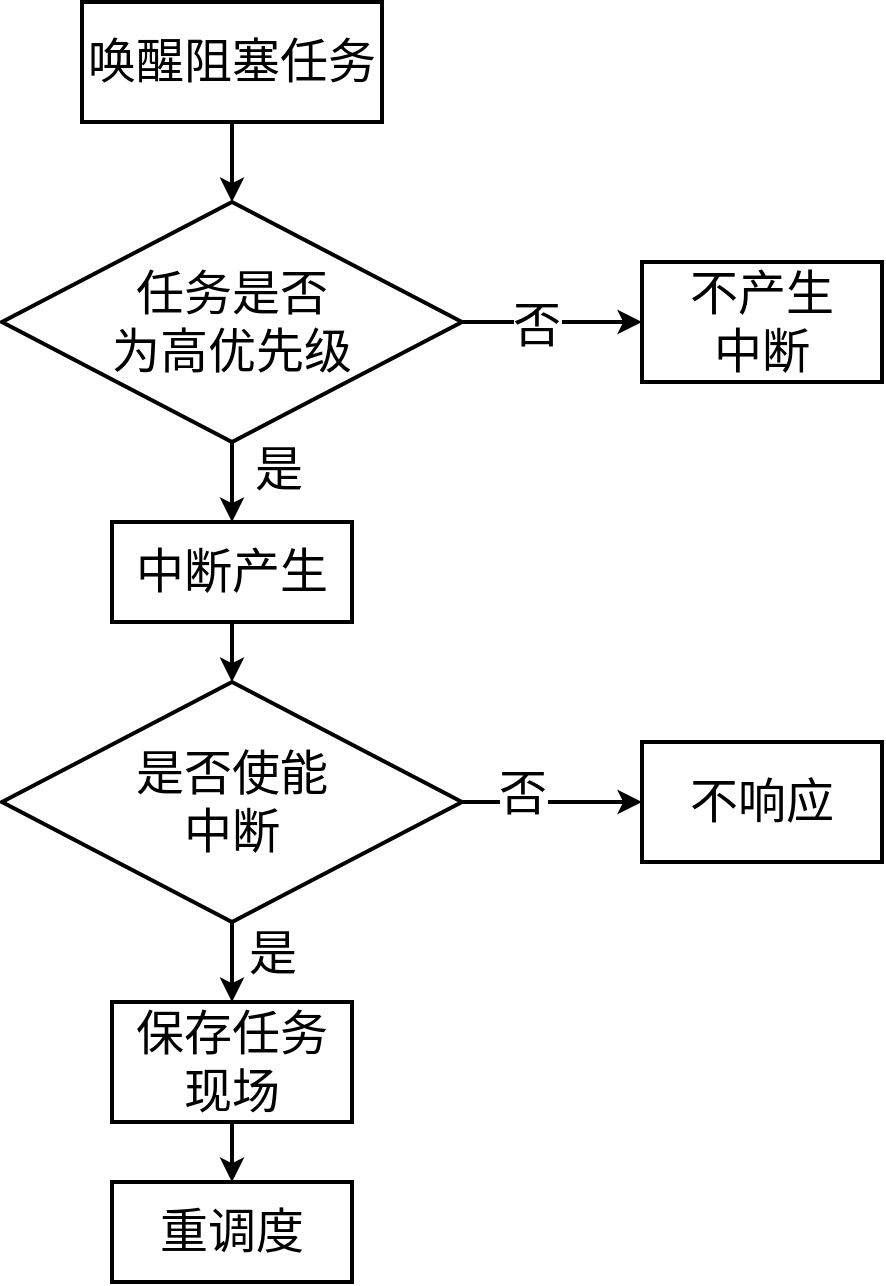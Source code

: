 <mxfile version="26.1.0">
  <diagram id="mgxURrTsN07XKQPWaSAE" name="第 1 页">
    <mxGraphModel dx="630" dy="437" grid="1" gridSize="10" guides="1" tooltips="1" connect="1" arrows="1" fold="1" page="1" pageScale="1" pageWidth="827" pageHeight="1169" math="1" shadow="0">
      <root>
        <mxCell id="0" />
        <mxCell id="1" parent="0" />
        <mxCell id="O5yFB1qFTjXJkyLV4BU7-18" style="edgeStyle=orthogonalEdgeStyle;rounded=0;orthogonalLoop=1;jettySize=auto;html=1;exitX=0.5;exitY=1;exitDx=0;exitDy=0;entryX=0.5;entryY=0;entryDx=0;entryDy=0;strokeWidth=2;" parent="1" source="2" target="O5yFB1qFTjXJkyLV4BU7-3" edge="1">
          <mxGeometry relative="1" as="geometry" />
        </mxCell>
        <mxCell id="2" value="&lt;font style=&quot;font-size: 24px;&quot; face=&quot;宋体&quot;&gt;中断产生&lt;/font&gt;" style="rounded=0;whiteSpace=wrap;html=1;strokeWidth=2;fillColor=none;" parent="1" vertex="1">
          <mxGeometry x="265" y="300" width="120" height="50" as="geometry" />
        </mxCell>
        <mxCell id="O5yFB1qFTjXJkyLV4BU7-19" style="edgeStyle=orthogonalEdgeStyle;rounded=0;orthogonalLoop=1;jettySize=auto;html=1;exitX=0.5;exitY=1;exitDx=0;exitDy=0;entryX=0.5;entryY=0;entryDx=0;entryDy=0;strokeWidth=2;" parent="1" source="O5yFB1qFTjXJkyLV4BU7-3" target="O5yFB1qFTjXJkyLV4BU7-39" edge="1">
          <mxGeometry relative="1" as="geometry">
            <mxPoint x="325" y="550" as="targetPoint" />
          </mxGeometry>
        </mxCell>
        <mxCell id="O5yFB1qFTjXJkyLV4BU7-33" value="&lt;font style=&quot;font-size: 24px;&quot; face=&quot;宋体&quot;&gt;是&lt;/font&gt;" style="edgeLabel;html=1;align=center;verticalAlign=middle;resizable=0;points=[];" parent="O5yFB1qFTjXJkyLV4BU7-19" vertex="1" connectable="0">
          <mxGeometry x="-0.19" y="2" relative="1" as="geometry">
            <mxPoint x="18" as="offset" />
          </mxGeometry>
        </mxCell>
        <mxCell id="O5yFB1qFTjXJkyLV4BU7-28" style="edgeStyle=orthogonalEdgeStyle;rounded=0;orthogonalLoop=1;jettySize=auto;html=1;exitX=1;exitY=0.5;exitDx=0;exitDy=0;entryX=0;entryY=0.5;entryDx=0;entryDy=0;strokeWidth=2;" parent="1" source="O5yFB1qFTjXJkyLV4BU7-3" target="O5yFB1qFTjXJkyLV4BU7-25" edge="1">
          <mxGeometry relative="1" as="geometry" />
        </mxCell>
        <mxCell id="O5yFB1qFTjXJkyLV4BU7-31" value="&lt;font style=&quot;font-size: 24px;&quot; face=&quot;宋体&quot;&gt;否&lt;/font&gt;" style="edgeLabel;html=1;align=center;verticalAlign=middle;resizable=0;points=[];" parent="O5yFB1qFTjXJkyLV4BU7-28" vertex="1" connectable="0">
          <mxGeometry x="-0.333" y="4" relative="1" as="geometry">
            <mxPoint as="offset" />
          </mxGeometry>
        </mxCell>
        <mxCell id="O5yFB1qFTjXJkyLV4BU7-3" value="&lt;span style=&quot;font-size: 24px;&quot;&gt;&lt;font face=&quot;宋体&quot;&gt;是否使能&lt;/font&gt;&lt;/span&gt;&lt;div&gt;&lt;span style=&quot;font-size: 24px;&quot;&gt;&lt;font face=&quot;宋体&quot;&gt;中断&lt;/font&gt;&lt;/span&gt;&lt;/div&gt;" style="rhombus;whiteSpace=wrap;html=1;strokeWidth=2;align=center;" parent="1" vertex="1">
          <mxGeometry x="210" y="380" width="230" height="120" as="geometry" />
        </mxCell>
        <mxCell id="O5yFB1qFTjXJkyLV4BU7-25" value="&lt;font style=&quot;font-size: 24px;&quot; face=&quot;宋体&quot;&gt;不响应&lt;/font&gt;" style="rounded=0;whiteSpace=wrap;html=1;strokeWidth=2;fillColor=none;" parent="1" vertex="1">
          <mxGeometry x="530" y="410" width="120" height="60" as="geometry" />
        </mxCell>
        <mxCell id="O5yFB1qFTjXJkyLV4BU7-38" value="&lt;font face=&quot;宋体&quot;&gt;&lt;span style=&quot;font-size: 24px;&quot;&gt;重调度&lt;/span&gt;&lt;/font&gt;" style="rounded=0;whiteSpace=wrap;html=1;strokeWidth=2;fillColor=none;" parent="1" vertex="1">
          <mxGeometry x="265" y="630" width="120" height="50" as="geometry" />
        </mxCell>
        <mxCell id="O5yFB1qFTjXJkyLV4BU7-40" style="edgeStyle=orthogonalEdgeStyle;rounded=0;orthogonalLoop=1;jettySize=auto;html=1;exitX=0.5;exitY=1;exitDx=0;exitDy=0;entryX=0.5;entryY=0;entryDx=0;entryDy=0;strokeWidth=2;" parent="1" source="O5yFB1qFTjXJkyLV4BU7-39" target="O5yFB1qFTjXJkyLV4BU7-38" edge="1">
          <mxGeometry relative="1" as="geometry" />
        </mxCell>
        <mxCell id="O5yFB1qFTjXJkyLV4BU7-39" value="&lt;span style=&quot;font-size: 24px; font-family: 宋体; background-color: transparent; color: light-dark(rgb(0, 0, 0), rgb(255, 255, 255));&quot;&gt;保存任务现场&lt;/span&gt;" style="rounded=0;whiteSpace=wrap;html=1;strokeWidth=2;fillColor=none;" parent="1" vertex="1">
          <mxGeometry x="265" y="540" width="120" height="60" as="geometry" />
        </mxCell>
        <mxCell id="O5yFB1qFTjXJkyLV4BU7-46" style="edgeStyle=orthogonalEdgeStyle;rounded=0;orthogonalLoop=1;jettySize=auto;html=1;exitX=0.5;exitY=1;exitDx=0;exitDy=0;entryX=0.5;entryY=0;entryDx=0;entryDy=0;strokeWidth=2;" parent="1" source="O5yFB1qFTjXJkyLV4BU7-42" target="O5yFB1qFTjXJkyLV4BU7-43" edge="1">
          <mxGeometry relative="1" as="geometry" />
        </mxCell>
        <mxCell id="O5yFB1qFTjXJkyLV4BU7-42" value="&lt;font face=&quot;宋体&quot;&gt;&lt;span style=&quot;font-size: 24px;&quot;&gt;唤醒阻塞任务&lt;/span&gt;&lt;/font&gt;" style="rounded=0;whiteSpace=wrap;html=1;strokeWidth=2;fillColor=none;" parent="1" vertex="1">
          <mxGeometry x="250" y="40" width="150" height="60" as="geometry" />
        </mxCell>
        <mxCell id="O5yFB1qFTjXJkyLV4BU7-44" style="edgeStyle=orthogonalEdgeStyle;rounded=0;orthogonalLoop=1;jettySize=auto;html=1;exitX=0.5;exitY=1;exitDx=0;exitDy=0;entryX=0.5;entryY=0;entryDx=0;entryDy=0;strokeWidth=2;" parent="1" source="O5yFB1qFTjXJkyLV4BU7-43" target="2" edge="1">
          <mxGeometry relative="1" as="geometry" />
        </mxCell>
        <mxCell id="O5yFB1qFTjXJkyLV4BU7-47" value="&lt;font style=&quot;font-size: 24px;&quot; face=&quot;宋体&quot;&gt;是&lt;/font&gt;" style="edgeLabel;html=1;align=center;verticalAlign=middle;resizable=0;points=[];" parent="O5yFB1qFTjXJkyLV4BU7-44" vertex="1" connectable="0">
          <mxGeometry x="-0.347" y="1" relative="1" as="geometry">
            <mxPoint x="22" y="1" as="offset" />
          </mxGeometry>
        </mxCell>
        <mxCell id="O5yFB1qFTjXJkyLV4BU7-49" style="edgeStyle=orthogonalEdgeStyle;rounded=0;orthogonalLoop=1;jettySize=auto;html=1;exitX=1;exitY=0.5;exitDx=0;exitDy=0;entryX=0;entryY=0.5;entryDx=0;entryDy=0;strokeWidth=2;" parent="1" source="O5yFB1qFTjXJkyLV4BU7-43" target="O5yFB1qFTjXJkyLV4BU7-48" edge="1">
          <mxGeometry relative="1" as="geometry" />
        </mxCell>
        <mxCell id="O5yFB1qFTjXJkyLV4BU7-50" value="&lt;font style=&quot;font-size: 24px;&quot; face=&quot;宋体&quot;&gt;否&lt;/font&gt;" style="edgeLabel;html=1;align=center;verticalAlign=middle;resizable=0;points=[];" parent="O5yFB1qFTjXJkyLV4BU7-49" vertex="1" connectable="0">
          <mxGeometry x="-0.19" y="-2" relative="1" as="geometry">
            <mxPoint as="offset" />
          </mxGeometry>
        </mxCell>
        <mxCell id="O5yFB1qFTjXJkyLV4BU7-43" value="&lt;font face=&quot;宋体&quot;&gt;&lt;span style=&quot;font-size: 24px;&quot;&gt;任务&lt;/span&gt;&lt;/font&gt;&lt;span style=&quot;font-size: 24px; font-family: 宋体; background-color: transparent; color: light-dark(rgb(0, 0, 0), rgb(255, 255, 255));&quot;&gt;是否&lt;/span&gt;&lt;div&gt;&lt;span style=&quot;font-size: 24px; font-family: 宋体; background-color: transparent; color: light-dark(rgb(0, 0, 0), rgb(255, 255, 255));&quot;&gt;为高优先级&lt;/span&gt;&lt;/div&gt;" style="rhombus;whiteSpace=wrap;html=1;strokeWidth=2;align=center;" parent="1" vertex="1">
          <mxGeometry x="210" y="140" width="230" height="120" as="geometry" />
        </mxCell>
        <mxCell id="O5yFB1qFTjXJkyLV4BU7-48" value="&lt;font style=&quot;font-size: 24px;&quot; face=&quot;宋体&quot;&gt;不产生&lt;/font&gt;&lt;div&gt;&lt;font style=&quot;font-size: 24px;&quot; face=&quot;宋体&quot;&gt;中断&lt;/font&gt;&lt;/div&gt;" style="rounded=0;whiteSpace=wrap;html=1;strokeWidth=2;fillColor=none;" parent="1" vertex="1">
          <mxGeometry x="530" y="170" width="120" height="60" as="geometry" />
        </mxCell>
      </root>
    </mxGraphModel>
  </diagram>
</mxfile>
